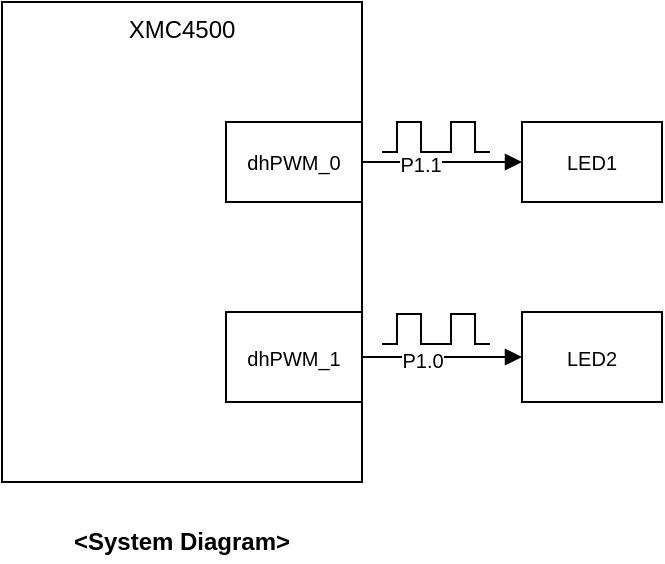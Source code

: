 <mxfile userAgent="Mozilla/5.0 (Windows NT 6.1; WOW64) AppleWebKit/537.36 (KHTML, like Gecko) Chrome/55.0.288.87 Safari/537.36" version="6.0.2.11" editor="www.draw.io" type="device"><diagram name="part1_SystemDiagram"><mxGraphModel dx="530" dy="583" grid="0" gridSize="10" guides="1" tooltips="1" connect="1" arrows="1" fold="1" page="1" pageScale="1" pageWidth="826" pageHeight="1169" background="#ffffff" math="0" shadow="0"><root><mxCell id="0"/><mxCell id="1" parent="0"/><mxCell id="24" value="XMC4500" style="whiteSpace=wrap;html=1;strokeColor=#000000;strokeWidth=1;fillColor=none;fontSize=12;align=center;verticalAlign=top;" parent="1" vertex="1"><mxGeometry x="225" y="170" width="180" height="240" as="geometry"/></mxCell><mxCell id="25" value="dhPWM_0" style="whiteSpace=wrap;html=1;strokeColor=#000000;strokeWidth=1;fillColor=none;fontSize=10;align=center;" parent="1" vertex="1"><mxGeometry x="337" y="230" width="68" height="40" as="geometry"/></mxCell><mxCell id="26" value="dhPWM_1" style="whiteSpace=wrap;html=1;strokeColor=#000000;strokeWidth=1;fillColor=none;fontSize=10;align=center;" parent="1" vertex="1"><mxGeometry x="337" y="325" width="68" height="45" as="geometry"/></mxCell><mxCell id="27" value="LED1" style="whiteSpace=wrap;html=1;strokeColor=#000000;strokeWidth=1;fillColor=none;fontSize=10;align=center;" parent="1" vertex="1"><mxGeometry x="485" y="230" width="70" height="40" as="geometry"/></mxCell><mxCell id="28" value="LED2" style="whiteSpace=wrap;html=1;strokeColor=#000000;strokeWidth=1;fillColor=none;fontSize=10;align=center;" parent="1" vertex="1"><mxGeometry x="485" y="325" width="70" height="45" as="geometry"/></mxCell><mxCell id="29" value="" style="endArrow=block;html=1;strokeWidth=1;fontSize=10;exitX=1;exitY=0.5;entryX=0;entryY=0.5;endFill=1;" parent="1" source="25" target="27" edge="1"><mxGeometry x="381" y="255" width="50" height="50" as="geometry"><mxPoint x="113" y="120" as="sourcePoint"/><mxPoint x="163" y="70" as="targetPoint"/></mxGeometry></mxCell><mxCell id="30" value="P1.1" style="text;html=1;resizable=0;points=[];align=center;verticalAlign=middle;labelBackgroundColor=#ffffff;fontSize=10;" parent="29" vertex="1" connectable="0"><mxGeometry relative="1" as="geometry"><mxPoint x="-11" y="1" as="offset"/></mxGeometry></mxCell><mxCell id="31" value="" style="endArrow=block;html=1;strokeWidth=1;fontSize=10;exitX=1;exitY=0.5;entryX=0;entryY=0.5;endFill=1;" parent="1" source="26" target="28" edge="1"><mxGeometry x="381" y="350" width="50" height="50" as="geometry"><mxPoint x="423" y="380" as="sourcePoint"/><mxPoint x="473" y="330" as="targetPoint"/></mxGeometry></mxCell><mxCell id="32" value="P1.0" style="text;html=1;resizable=0;points=[];align=center;verticalAlign=middle;labelBackgroundColor=#ffffff;fontSize=10;" parent="31" vertex="1" connectable="0"><mxGeometry relative="1" as="geometry"><mxPoint x="-10" y="1" as="offset"/></mxGeometry></mxCell><mxCell id="41" value="" style="verticalLabelPosition=bottom;shadow=0;dashed=0;align=center;fillColor=#ffffff;html=1;verticalAlign=top;strokeWidth=1;shape=mxgraph.electrical.waveforms.pulse_1;fontSize=10;" parent="1" vertex="1"><mxGeometry x="442" y="230" width="27" height="15" as="geometry"/></mxCell><mxCell id="42" value="" style="verticalLabelPosition=bottom;shadow=0;dashed=0;align=center;fillColor=#ffffff;html=1;verticalAlign=top;strokeWidth=1;shape=mxgraph.electrical.waveforms.pulse_1;fontSize=10;" parent="1" vertex="1"><mxGeometry x="415" y="230" width="27" height="15" as="geometry"/></mxCell><mxCell id="43" value="" style="verticalLabelPosition=bottom;shadow=0;dashed=0;align=center;fillColor=#ffffff;html=1;verticalAlign=top;strokeWidth=1;shape=mxgraph.electrical.waveforms.pulse_1;fontSize=10;" parent="1" vertex="1"><mxGeometry x="442" y="326" width="27" height="15" as="geometry"/></mxCell><mxCell id="44" value="" style="verticalLabelPosition=bottom;shadow=0;dashed=0;align=center;fillColor=#ffffff;html=1;verticalAlign=top;strokeWidth=1;shape=mxgraph.electrical.waveforms.pulse_1;fontSize=10;" parent="1" vertex="1"><mxGeometry x="415" y="326" width="27" height="15" as="geometry"/></mxCell><mxCell id="45" value="&amp;lt;System Diagram&amp;gt;" style="text;html=1;strokeColor=none;fillColor=none;align=center;verticalAlign=middle;whiteSpace=wrap;rounded=1;fontSize=12;fontStyle=1" parent="1" vertex="1"><mxGeometry x="225" y="430" width="180" height="20" as="geometry"/></mxCell></root></mxGraphModel></diagram><diagram name="part2_SystemDiagram"><mxGraphModel dx="1105" dy="992" grid="0" gridSize="10" guides="1" tooltips="1" connect="1" arrows="1" fold="1" page="1" pageScale="1" pageWidth="826" pageHeight="1169" background="#ffffff" math="0" shadow="0"><root><mxCell id="0"/><mxCell id="1" parent="0"/><mxCell id="2" value="XMC4500" style="whiteSpace=wrap;html=1;strokeColor=#000000;strokeWidth=1;fillColor=none;fontSize=12;align=center;verticalAlign=top;" parent="1" vertex="1"><mxGeometry x="200" y="110" width="280" height="240" as="geometry"/></mxCell><mxCell id="3" value="dhPWM_0" style="whiteSpace=wrap;html=1;strokeColor=#000000;strokeWidth=1;fillColor=none;fontSize=10;align=center;" parent="1" vertex="1"><mxGeometry x="412" y="170" width="68" height="40" as="geometry"/></mxCell><mxCell id="4" value="dhPWM_1" style="whiteSpace=wrap;html=1;strokeColor=#000000;strokeWidth=1;fillColor=none;fontSize=10;align=center;" parent="1" vertex="1"><mxGeometry x="412" y="265" width="68" height="45" as="geometry"/></mxCell><mxCell id="5" value="LED1" style="whiteSpace=wrap;html=1;strokeColor=#000000;strokeWidth=1;fillColor=none;fontSize=10;align=center;" parent="1" vertex="1"><mxGeometry x="560" y="170" width="70" height="40" as="geometry"/></mxCell><mxCell id="6" value="LED2" style="whiteSpace=wrap;html=1;strokeColor=#000000;strokeWidth=1;fillColor=none;fontSize=10;align=center;" parent="1" vertex="1"><mxGeometry x="560" y="265" width="70" height="45" as="geometry"/></mxCell><mxCell id="7" value="" style="endArrow=block;html=1;strokeWidth=1;fontSize=10;exitX=1;exitY=0.5;entryX=0;entryY=0.5;endFill=1;" parent="1" source="3" target="5" edge="1"><mxGeometry x="456" y="195" width="50" height="50" as="geometry"><mxPoint x="188" y="60" as="sourcePoint"/><mxPoint x="238" y="10" as="targetPoint"/></mxGeometry></mxCell><mxCell id="8" value="P1.1" style="text;html=1;resizable=0;points=[];align=center;verticalAlign=middle;labelBackgroundColor=#ffffff;fontSize=10;" parent="7" vertex="1" connectable="0"><mxGeometry relative="1" as="geometry"><mxPoint x="-11" y="1" as="offset"/></mxGeometry></mxCell><mxCell id="9" value="" style="endArrow=block;html=1;strokeWidth=1;fontSize=10;exitX=1;exitY=0.5;entryX=0;entryY=0.5;endFill=1;" parent="1" source="4" target="6" edge="1"><mxGeometry x="456" y="290" width="50" height="50" as="geometry"><mxPoint x="498" y="320" as="sourcePoint"/><mxPoint x="548" y="270" as="targetPoint"/></mxGeometry></mxCell><mxCell id="10" value="P1.0" style="text;html=1;resizable=0;points=[];align=center;verticalAlign=middle;labelBackgroundColor=#ffffff;fontSize=10;" parent="9" vertex="1" connectable="0"><mxGeometry relative="1" as="geometry"><mxPoint x="-10" y="1" as="offset"/></mxGeometry></mxCell><mxCell id="11" value="" style="edgeStyle=none;html=1;exitX=1;exitY=0.5;entryX=0;entryY=0.5;jettySize=auto;orthogonalLoop=1;strokeWidth=1;fontSize=10;endArrow=block;endFill=1;" parent="1" source="13" target="16" edge="1"><mxGeometry x="203" y="290" as="geometry"/></mxCell><mxCell id="12" value="P1.15" style="text;html=1;resizable=0;points=[];align=center;verticalAlign=middle;labelBackgroundColor=#ffffff;fontSize=10;" parent="11" vertex="1" connectable="0"><mxGeometry relative="1" as="geometry"><mxPoint x="-3" y="-8" as="offset"/></mxGeometry></mxCell><mxCell id="13" value="BUTTON2" style="whiteSpace=wrap;html=1;strokeColor=#000000;strokeWidth=1;fillColor=none;fontSize=10;align=center;" parent="1" vertex="1"><mxGeometry x="90" y="270" width="70" height="40" as="geometry"/></mxCell><mxCell id="14" value="P1.14" style="edgeStyle=none;html=1;exitX=1;exitY=0.5;entryX=0;entryY=0.5;jettySize=auto;orthogonalLoop=1;strokeWidth=1;fontSize=10;endArrow=block;endFill=1;" parent="1" source="15" target="17" edge="1"><mxGeometry as="geometry"><mxPoint x="-2" y="-10" as="offset"/></mxGeometry></mxCell><mxCell id="15" value="BUTTON1" style="whiteSpace=wrap;html=1;strokeColor=#000000;strokeWidth=1;fillColor=none;fontSize=10;align=center;" parent="1" vertex="1"><mxGeometry x="90" y="170" width="70" height="40" as="geometry"/></mxCell><mxCell id="16" value="dhDIGITAL_IN_1" style="whiteSpace=wrap;html=1;strokeColor=#000000;strokeWidth=1;fillColor=none;fontSize=10;align=center;" parent="1" vertex="1"><mxGeometry x="200" y="270" width="90" height="41" as="geometry"/></mxCell><mxCell id="17" value="dhDIGITAL_IN_0" style="whiteSpace=wrap;html=1;strokeColor=#000000;strokeWidth=1;fillColor=none;fontSize=10;align=center;" parent="1" vertex="1"><mxGeometry x="200" y="170" width="90" height="40" as="geometry"/></mxCell><mxCell id="18" style="edgeStyle=none;html=1;exitX=0.75;exitY=1;entryX=0.75;entryY=1;jettySize=auto;orthogonalLoop=1;strokeColor=#000000;strokeWidth=1;fontSize=10;" parent="1" source="16" target="16" edge="1"><mxGeometry x="338" y="310" as="geometry"/></mxCell><mxCell id="19" value="" style="verticalLabelPosition=bottom;shadow=0;dashed=0;align=center;fillColor=#ffffff;html=1;verticalAlign=top;strokeWidth=1;shape=mxgraph.electrical.waveforms.pulse_1;fontSize=10;" parent="1" vertex="1"><mxGeometry x="517" y="170" width="27" height="15" as="geometry"/></mxCell><mxCell id="20" value="" style="verticalLabelPosition=bottom;shadow=0;dashed=0;align=center;fillColor=#ffffff;html=1;verticalAlign=top;strokeWidth=1;shape=mxgraph.electrical.waveforms.pulse_1;fontSize=10;" parent="1" vertex="1"><mxGeometry x="490" y="170" width="27" height="15" as="geometry"/></mxCell><mxCell id="21" value="" style="verticalLabelPosition=bottom;shadow=0;dashed=0;align=center;fillColor=#ffffff;html=1;verticalAlign=top;strokeWidth=1;shape=mxgraph.electrical.waveforms.pulse_1;fontSize=10;" parent="1" vertex="1"><mxGeometry x="517" y="266" width="27" height="15" as="geometry"/></mxCell><mxCell id="22" value="" style="verticalLabelPosition=bottom;shadow=0;dashed=0;align=center;fillColor=#ffffff;html=1;verticalAlign=top;strokeWidth=1;shape=mxgraph.electrical.waveforms.pulse_1;fontSize=10;" parent="1" vertex="1"><mxGeometry x="490" y="266" width="27" height="15" as="geometry"/></mxCell></root></mxGraphModel></diagram><diagram name="part2_SoftwareArchitecture"><mxGraphModel dx="1105" dy="992" grid="0" gridSize="10" guides="1" tooltips="1" connect="1" arrows="1" fold="1" page="1" pageScale="1" pageWidth="826" pageHeight="1169" background="#ffffff" math="0" shadow="0"><root><mxCell id="0"/><mxCell id="1" parent="0"/><mxCell id="72" style="edgeStyle=none;rounded=0;html=1;exitX=1;exitY=0.5;entryX=0;entryY=0.5;startArrow=oval;startFill=1;startSize=3;endArrow=blockThin;endFill=1;jettySize=auto;orthogonalLoop=1;strokeWidth=1;fontSize=12;" parent="1" source="26" target="33" edge="1"><mxGeometry relative="1" as="geometry"/></mxCell><mxCell id="26" value="dhPWM_0" style="whiteSpace=wrap;html=1;strokeColor=#000000;strokeWidth=1;fillColor=none;fontSize=10;align=center;" parent="1" vertex="1"><mxGeometry x="585" y="367" width="68" height="40" as="geometry"/></mxCell><mxCell id="27" value="dhPWM_1" style="whiteSpace=wrap;html=1;strokeColor=#000000;strokeWidth=1;fillColor=none;fontSize=10;align=center;" parent="1" vertex="1"><mxGeometry x="585" y="451" width="68" height="40" as="geometry"/></mxCell><mxCell id="28" value="dhPIN_INTERRUPT_0" style="whiteSpace=wrap;html=1;strokeColor=#000000;strokeWidth=1;fillColor=none;fontSize=10;align=center;" parent="1" vertex="1"><mxGeometry x="40" y="451" width="115" height="41" as="geometry"/></mxCell><mxCell id="36" style="edgeStyle=elbowEdgeStyle;rounded=0;html=1;exitX=1;exitY=0.5;entryX=0;entryY=0.5;startArrow=oval;startFill=1;endArrow=blockThin;endFill=1;jettySize=auto;orthogonalLoop=1;strokeWidth=1;fontSize=10;" parent="1" source="29" target="35" edge="1"><mxGeometry relative="1" as="geometry"/></mxCell><mxCell id="51" value="GetInput( )" style="text;html=1;resizable=0;points=[];align=center;verticalAlign=middle;labelBackgroundColor=#ffffff;fontSize=10;" parent="36" vertex="1" connectable="0"><mxGeometry x="0.007" y="10" relative="1" as="geometry"><mxPoint x="-2" y="10" as="offset"/></mxGeometry></mxCell><mxCell id="29" value="dhDIGITAL_IN_0" style="whiteSpace=wrap;html=1;strokeColor=#000000;strokeWidth=1;fillColor=none;fontSize=10;align=center;" parent="1" vertex="1"><mxGeometry x="40" y="367" width="115" height="40" as="geometry"/></mxCell><mxCell id="33" value="INTERRUPT_0&lt;div&gt;[ISR_dhPWM_0]&lt;/div&gt;" style="whiteSpace=wrap;html=1;strokeColor=#000000;strokeWidth=1;fillColor=none;fontSize=10;align=center;" parent="1" vertex="1"><mxGeometry x="685" y="367" width="88" height="39" as="geometry"/></mxCell><mxCell id="34" value="&lt;div&gt;[ISR_dhPIN_INTERRUPT_0]&lt;/div&gt;" style="whiteSpace=wrap;html=1;strokeColor=#000000;strokeWidth=1;fillColor=none;fontSize=10;align=center;rounded=1;" parent="1" vertex="1"><mxGeometry x="280" y="449" width="163" height="40" as="geometry"/></mxCell><mxCell id="40" style="edgeStyle=elbowEdgeStyle;rounded=0;html=1;entryX=0;entryY=0.25;startArrow=oval;startFill=1;startSize=3;endArrow=blockThin;endFill=1;jettySize=auto;orthogonalLoop=1;strokeWidth=1;fontSize=10;" parent="1" source="35" target="26" edge="1"><mxGeometry relative="1" as="geometry"/></mxCell><mxCell id="52" value="Stop( )" style="text;html=1;resizable=0;points=[];align=center;verticalAlign=middle;labelBackgroundColor=#ffffff;fontSize=10;" parent="40" vertex="1" connectable="0"><mxGeometry x="-0.322" y="1" relative="1" as="geometry"><mxPoint x="-13" y="1" as="offset"/></mxGeometry></mxCell><mxCell id="35" value="&lt;div&gt;[ISR_dhPWM_0_period_match]&lt;/div&gt;" style="whiteSpace=wrap;html=1;strokeColor=#000000;strokeWidth=1;fillColor=none;fontSize=10;align=center;rounded=1;" parent="1" vertex="1"><mxGeometry x="280" y="367" width="164" height="40" as="geometry"/></mxCell><mxCell id="49" style="edgeStyle=elbowEdgeStyle;rounded=0;html=1;entryX=0;entryY=0.5;startArrow=oval;startFill=1;startSize=3;endArrow=blockThin;endFill=1;jettySize=auto;orthogonalLoop=1;strokeWidth=1;fontSize=10;exitX=1;exitY=0.75;" parent="1" source="34" target="27" edge="1"><mxGeometry x="380" y="530" as="geometry"><mxPoint x="380" y="530" as="sourcePoint"/><mxPoint x="531" y="530" as="targetPoint"/></mxGeometry></mxCell><mxCell id="54" value="SetFreq( )" style="text;html=1;resizable=0;points=[];align=center;verticalAlign=middle;labelBackgroundColor=#ffffff;fontSize=10;" parent="49" vertex="1" connectable="0"><mxGeometry relative="1" as="geometry"><mxPoint x="-28" y="5" as="offset"/></mxGeometry></mxCell><mxCell id="50" style="edgeStyle=elbowEdgeStyle;rounded=0;html=1;entryX=0;entryY=0.75;startArrow=oval;startFill=1;startSize=3;endArrow=blockThin;endFill=1;jettySize=auto;orthogonalLoop=1;strokeWidth=1;fontSize=10;exitX=1;exitY=0.25;" parent="1" source="34" target="26" edge="1"><mxGeometry x="374" y="432" as="geometry"><mxPoint x="374" y="432" as="sourcePoint"/><mxPoint x="525" y="432" as="targetPoint"/><Array as="points"><mxPoint x="525" y="427"/></Array></mxGeometry></mxCell><mxCell id="53" value="Start( )" style="text;html=1;resizable=0;points=[];align=center;verticalAlign=middle;labelBackgroundColor=#ffffff;fontSize=10;" parent="50" vertex="1" connectable="0"><mxGeometry relative="1" as="geometry"><mxPoint x="-43" y="18" as="offset"/></mxGeometry></mxCell><mxCell id="58" value="&lt;div&gt;main( )&lt;/div&gt;" style="whiteSpace=wrap;html=1;strokeColor=#000000;strokeWidth=1;fillColor=none;fontSize=10;align=center;rounded=1;" parent="1" vertex="1"><mxGeometry x="280" y="277" width="160" height="40" as="geometry"/></mxCell><mxCell id="61" value="INTERRUPT_0" style="text;html=1;strokeColor=none;fillColor=none;align=center;verticalAlign=middle;whiteSpace=wrap;rounded=1;fontSize=10;" parent="1" vertex="1"><mxGeometry x="202" y="337" width="89" height="20" as="geometry"/></mxCell><mxCell id="63" style="edgeStyle=elbowEdgeStyle;rounded=0;html=1;startArrow=oval;startFill=1;startSize=3;endArrow=blockThin;endFill=1;jettySize=auto;orthogonalLoop=1;strokeWidth=1;fontSize=10;exitX=1;exitY=0.5;entryX=0.5;entryY=0;" parent="1" source="61" target="35" edge="1"><mxGeometry x="384" y="387" as="geometry"><mxPoint x="384" y="397" as="sourcePoint"/><mxPoint x="348" y="357" as="targetPoint"/><Array as="points"><mxPoint x="348" y="347"/></Array></mxGeometry></mxCell><mxCell id="67" value="dhPIN_INTERRUPT_0" style="text;html=1;strokeColor=none;fillColor=none;align=center;verticalAlign=middle;whiteSpace=wrap;rounded=1;fontSize=10;" parent="1" vertex="1"><mxGeometry x="190" y="417" width="89" height="20" as="geometry"/></mxCell><mxCell id="68" style="edgeStyle=elbowEdgeStyle;rounded=0;html=1;startArrow=oval;startFill=1;startSize=3;endArrow=blockThin;endFill=1;jettySize=auto;orthogonalLoop=1;strokeWidth=1;fontSize=10;" parent="1" edge="1"><mxGeometry x="384" y="457" as="geometry"><mxPoint x="290" y="427" as="sourcePoint"/><mxPoint x="346" y="450" as="targetPoint"/><Array as="points"><mxPoint x="346" y="427"/></Array></mxGeometry></mxCell><mxCell id="73" style="edgeStyle=orthogonalEdgeStyle;rounded=0;comic=0;html=0;exitX=0.75;exitY=0;entryX=0.75;entryY=0;shadow=0;startArrow=none;startFill=0;endArrow=none;endFill=0;endSize=6;jettySize=auto;orthogonalLoop=1;strokeColor=#000000;strokeWidth=1;fontSize=11;" parent="1" source="58" target="58" edge="1"><mxGeometry relative="1" as="geometry"/></mxCell></root></mxGraphModel></diagram></mxfile>